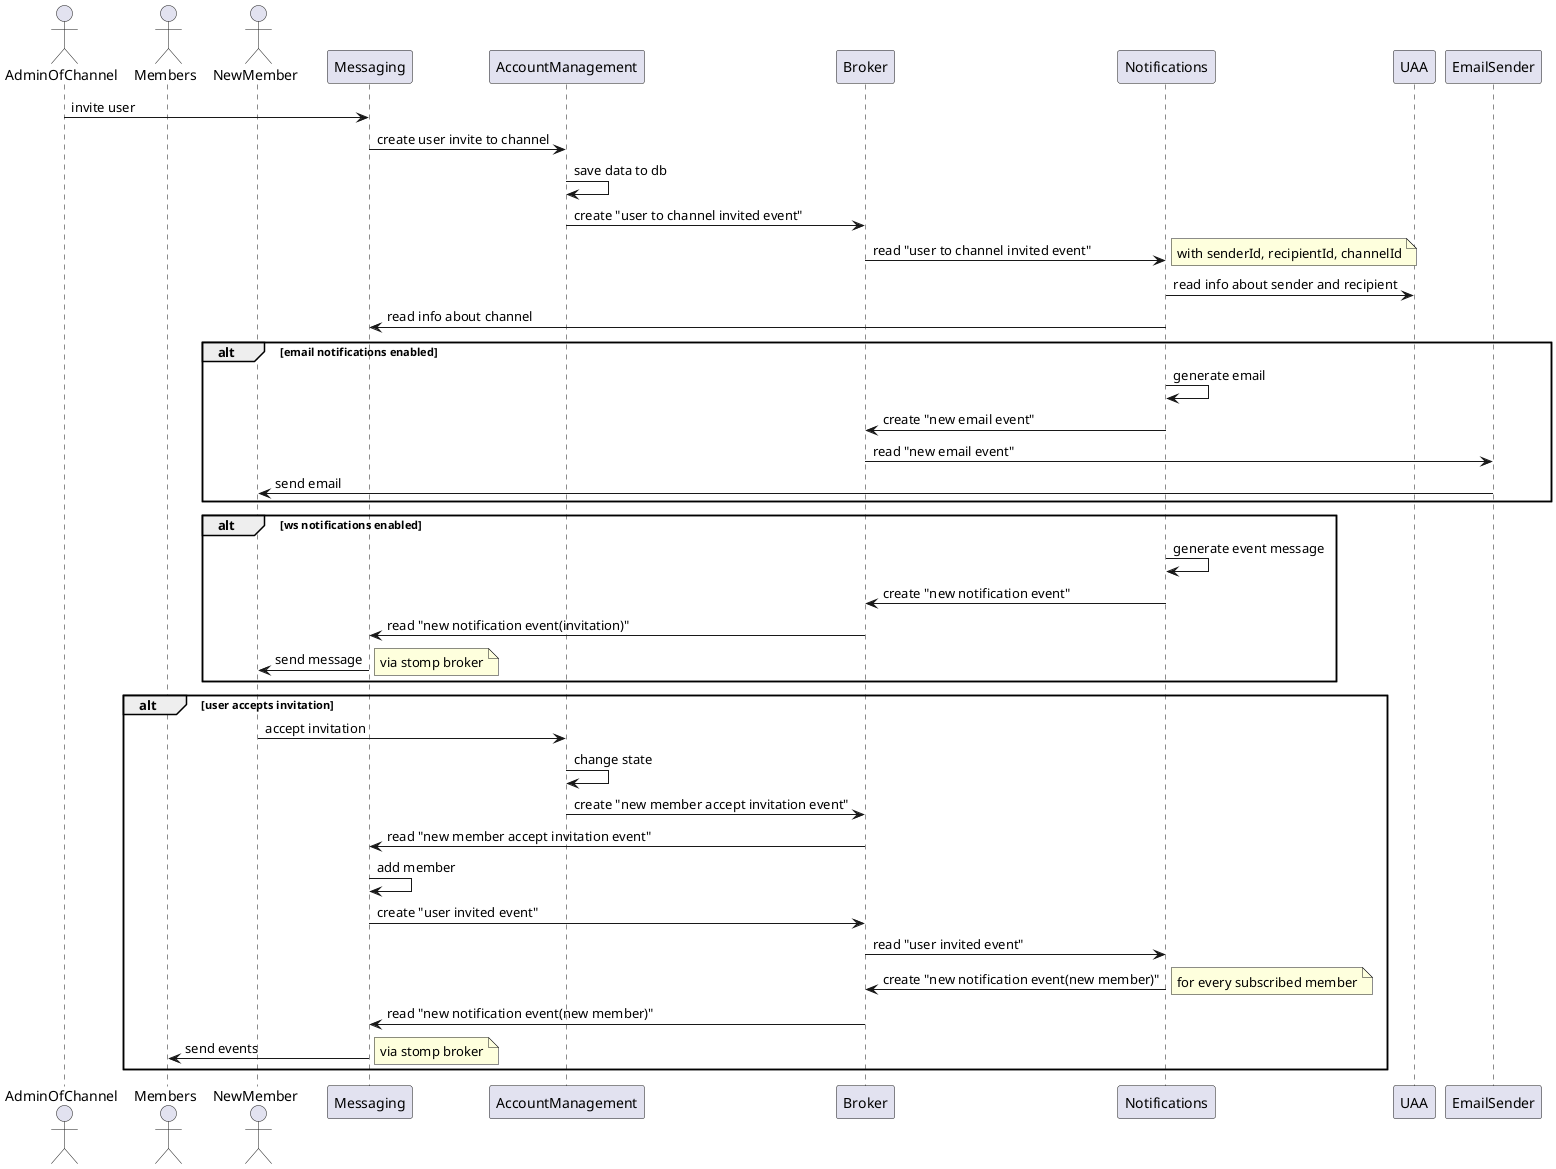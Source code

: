 @startuml

actor AdminOfChannel
actor Members
actor NewMember


AdminOfChannel -> Messaging: invite user
Messaging -> AccountManagement: create user invite to channel
AccountManagement -> AccountManagement: save data to db
AccountManagement -> Broker: create "user to channel invited event"
Broker -> Notifications: read "user to channel invited event"
note right: with senderId, recipientId, channelId
Notifications -> UAA: read info about sender and recipient
Notifications -> Messaging: read info about channel

alt email notifications enabled
    Notifications -> Notifications: generate email
    Notifications -> Broker: create "new email event"
    Broker -> EmailSender: read "new email event"
    EmailSender -> NewMember: send email
end

alt ws notifications enabled
    Notifications -> Notifications: generate event message
    Notifications -> Broker: create "new notification event"
    Broker -> Messaging: read "new notification event(invitation)"
    Messaging -> NewMember: send message
    note right: via stomp broker
end

alt user accepts invitation
    NewMember -> AccountManagement: accept invitation
    AccountManagement -> AccountManagement: change state
    AccountManagement -> Broker: create "new member accept invitation event"
    Broker -> Messaging: read "new member accept invitation event"
    Messaging -> Messaging : add member
    Messaging -> Broker: create "user invited event"
    Broker -> Notifications: read "user invited event"
    Notifications -> Broker: create "new notification event(new member)"
    note right
        for every subscribed member
    end note
    Broker -> Messaging: read "new notification event(new member)"
    Messaging -> Members: send events
    note right: via stomp broker
end

@enduml